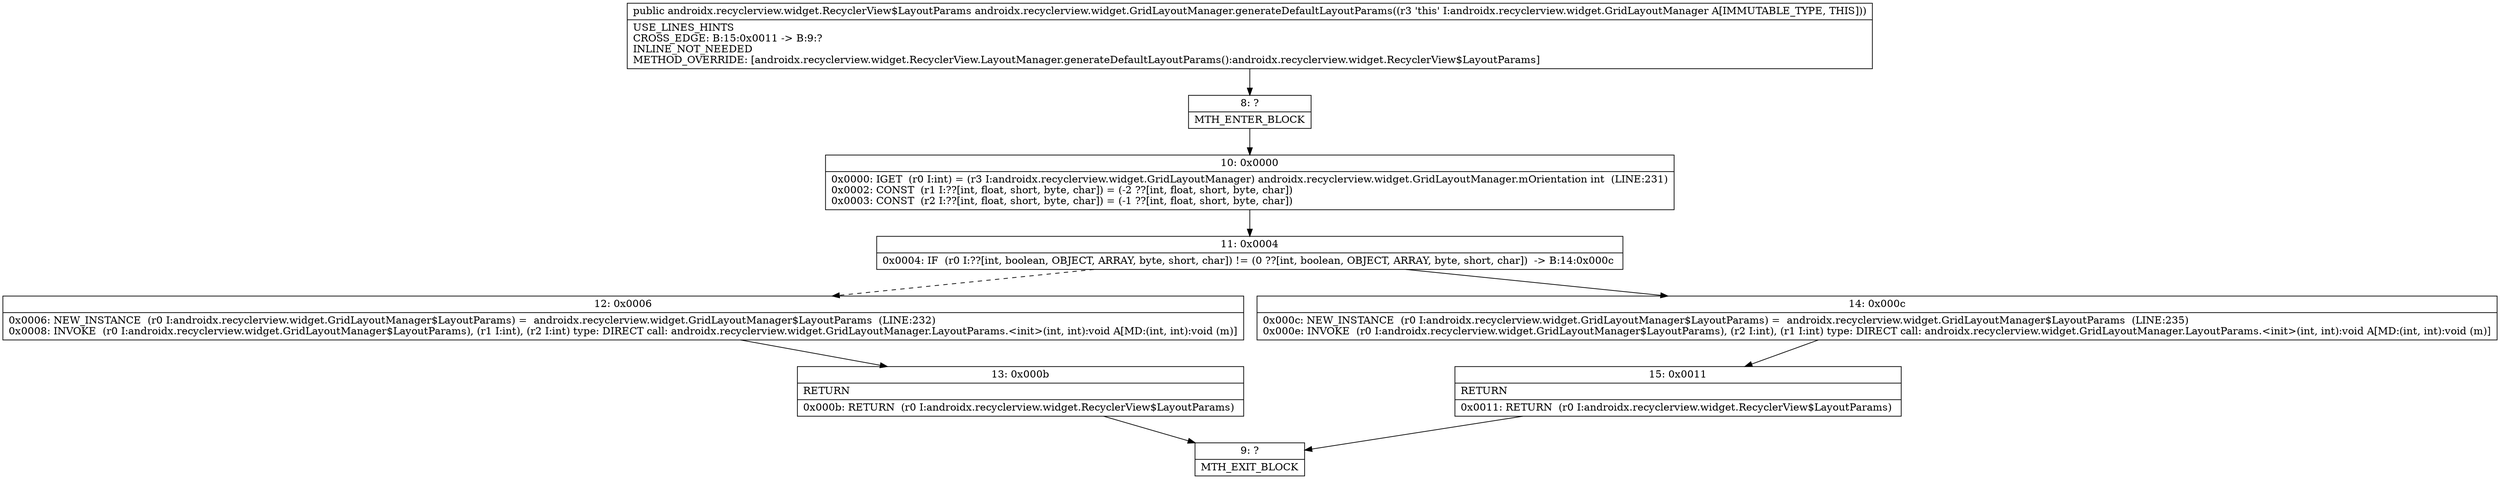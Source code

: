 digraph "CFG forandroidx.recyclerview.widget.GridLayoutManager.generateDefaultLayoutParams()Landroidx\/recyclerview\/widget\/RecyclerView$LayoutParams;" {
Node_8 [shape=record,label="{8\:\ ?|MTH_ENTER_BLOCK\l}"];
Node_10 [shape=record,label="{10\:\ 0x0000|0x0000: IGET  (r0 I:int) = (r3 I:androidx.recyclerview.widget.GridLayoutManager) androidx.recyclerview.widget.GridLayoutManager.mOrientation int  (LINE:231)\l0x0002: CONST  (r1 I:??[int, float, short, byte, char]) = (\-2 ??[int, float, short, byte, char]) \l0x0003: CONST  (r2 I:??[int, float, short, byte, char]) = (\-1 ??[int, float, short, byte, char]) \l}"];
Node_11 [shape=record,label="{11\:\ 0x0004|0x0004: IF  (r0 I:??[int, boolean, OBJECT, ARRAY, byte, short, char]) != (0 ??[int, boolean, OBJECT, ARRAY, byte, short, char])  \-\> B:14:0x000c \l}"];
Node_12 [shape=record,label="{12\:\ 0x0006|0x0006: NEW_INSTANCE  (r0 I:androidx.recyclerview.widget.GridLayoutManager$LayoutParams) =  androidx.recyclerview.widget.GridLayoutManager$LayoutParams  (LINE:232)\l0x0008: INVOKE  (r0 I:androidx.recyclerview.widget.GridLayoutManager$LayoutParams), (r1 I:int), (r2 I:int) type: DIRECT call: androidx.recyclerview.widget.GridLayoutManager.LayoutParams.\<init\>(int, int):void A[MD:(int, int):void (m)]\l}"];
Node_13 [shape=record,label="{13\:\ 0x000b|RETURN\l|0x000b: RETURN  (r0 I:androidx.recyclerview.widget.RecyclerView$LayoutParams) \l}"];
Node_9 [shape=record,label="{9\:\ ?|MTH_EXIT_BLOCK\l}"];
Node_14 [shape=record,label="{14\:\ 0x000c|0x000c: NEW_INSTANCE  (r0 I:androidx.recyclerview.widget.GridLayoutManager$LayoutParams) =  androidx.recyclerview.widget.GridLayoutManager$LayoutParams  (LINE:235)\l0x000e: INVOKE  (r0 I:androidx.recyclerview.widget.GridLayoutManager$LayoutParams), (r2 I:int), (r1 I:int) type: DIRECT call: androidx.recyclerview.widget.GridLayoutManager.LayoutParams.\<init\>(int, int):void A[MD:(int, int):void (m)]\l}"];
Node_15 [shape=record,label="{15\:\ 0x0011|RETURN\l|0x0011: RETURN  (r0 I:androidx.recyclerview.widget.RecyclerView$LayoutParams) \l}"];
MethodNode[shape=record,label="{public androidx.recyclerview.widget.RecyclerView$LayoutParams androidx.recyclerview.widget.GridLayoutManager.generateDefaultLayoutParams((r3 'this' I:androidx.recyclerview.widget.GridLayoutManager A[IMMUTABLE_TYPE, THIS]))  | USE_LINES_HINTS\lCROSS_EDGE: B:15:0x0011 \-\> B:9:?\lINLINE_NOT_NEEDED\lMETHOD_OVERRIDE: [androidx.recyclerview.widget.RecyclerView.LayoutManager.generateDefaultLayoutParams():androidx.recyclerview.widget.RecyclerView$LayoutParams]\l}"];
MethodNode -> Node_8;Node_8 -> Node_10;
Node_10 -> Node_11;
Node_11 -> Node_12[style=dashed];
Node_11 -> Node_14;
Node_12 -> Node_13;
Node_13 -> Node_9;
Node_14 -> Node_15;
Node_15 -> Node_9;
}

